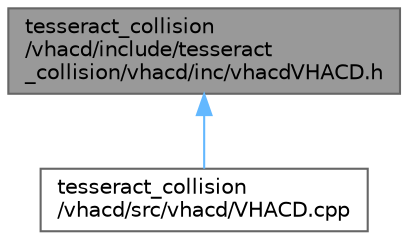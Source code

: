 digraph "tesseract_collision/vhacd/include/tesseract_collision/vhacd/inc/vhacdVHACD.h"
{
 // LATEX_PDF_SIZE
  bgcolor="transparent";
  edge [fontname=Helvetica,fontsize=10,labelfontname=Helvetica,labelfontsize=10];
  node [fontname=Helvetica,fontsize=10,shape=box,height=0.2,width=0.4];
  Node1 [label="tesseract_collision\l/vhacd/include/tesseract\l_collision/vhacd/inc/vhacdVHACD.h",height=0.2,width=0.4,color="gray40", fillcolor="grey60", style="filled", fontcolor="black",tooltip=" "];
  Node1 -> Node2 [dir="back",color="steelblue1",style="solid"];
  Node2 [label="tesseract_collision\l/vhacd/src/vhacd/VHACD.cpp",height=0.2,width=0.4,color="grey40", fillcolor="white", style="filled",URL="$d7/d02/VHACD_8cpp.html",tooltip=" "];
}
